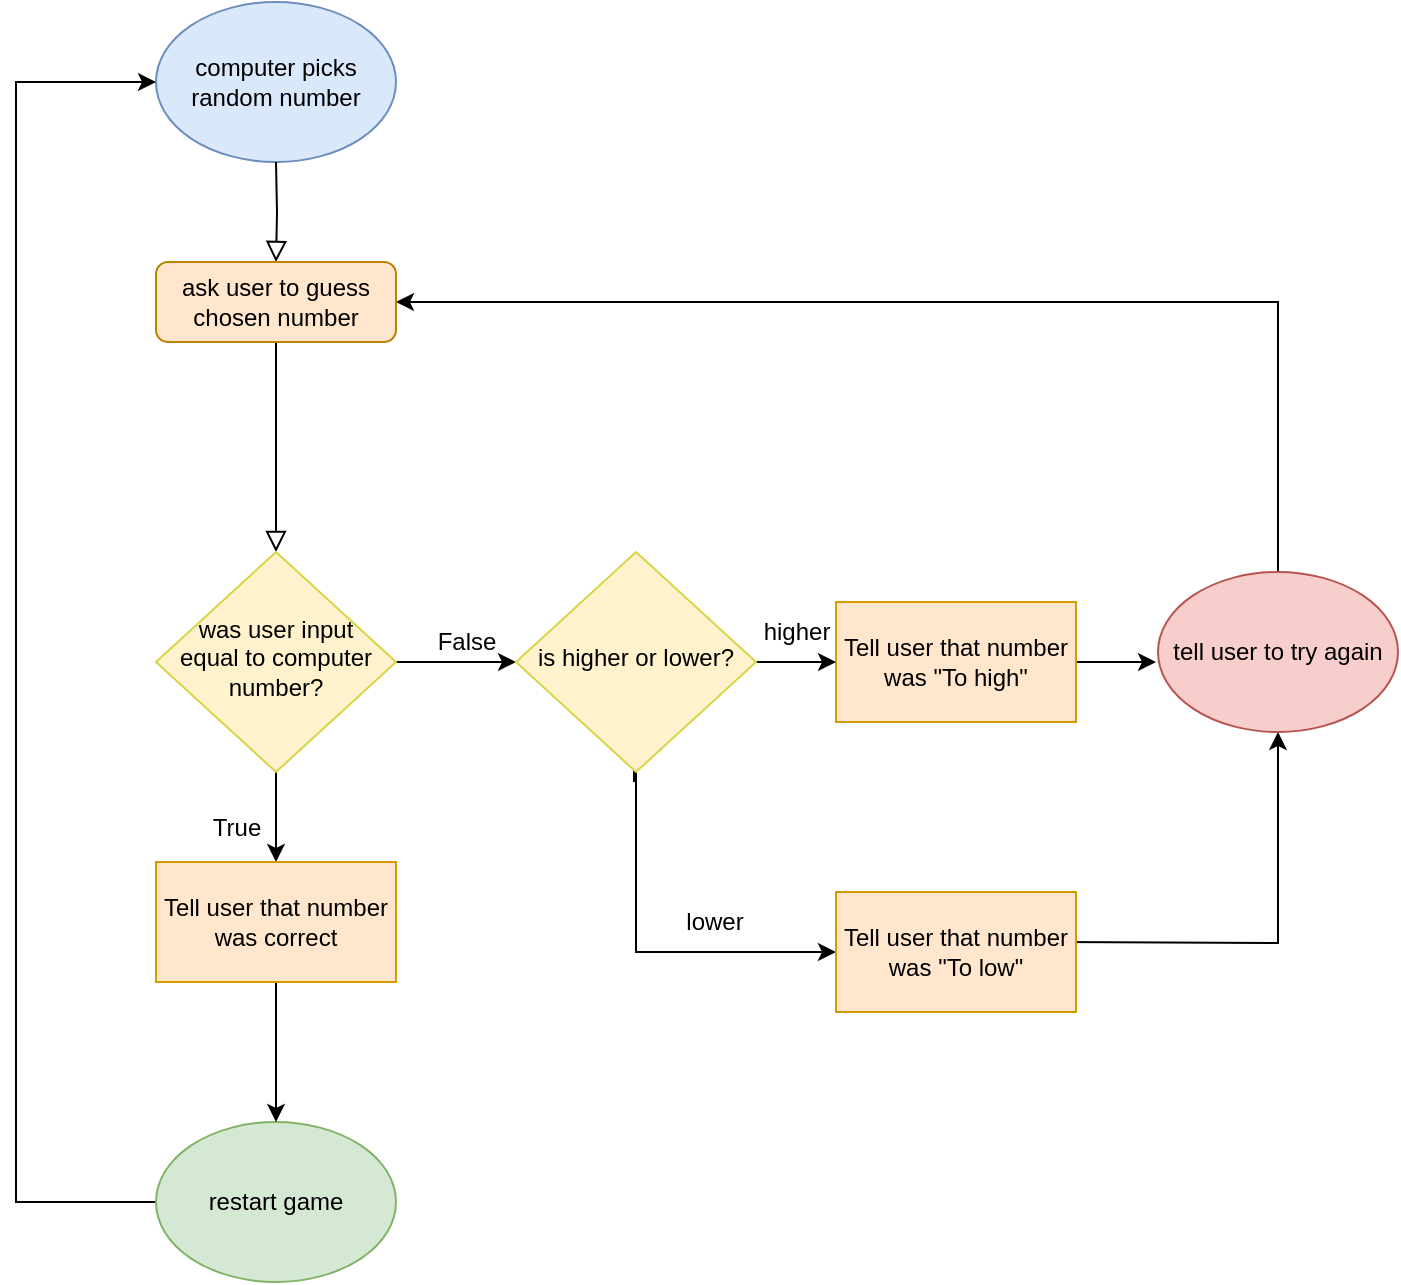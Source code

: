 <mxfile version="21.3.2" type="device">
  <diagram id="C5RBs43oDa-KdzZeNtuy" name="Page-1">
    <mxGraphModel dx="1434" dy="796" grid="1" gridSize="10" guides="1" tooltips="1" connect="1" arrows="1" fold="1" page="1" pageScale="1" pageWidth="827" pageHeight="1169" math="0" shadow="0">
      <root>
        <mxCell id="WIyWlLk6GJQsqaUBKTNV-0" />
        <mxCell id="WIyWlLk6GJQsqaUBKTNV-1" parent="WIyWlLk6GJQsqaUBKTNV-0" />
        <mxCell id="f08xTXTvxkYc8bdYcFdr-26" value="computer picks random number" style="ellipse;whiteSpace=wrap;html=1;fillColor=#dae8fc;strokeColor=#6c8ebf;" vertex="1" parent="WIyWlLk6GJQsqaUBKTNV-1">
          <mxGeometry x="160" width="120" height="80" as="geometry" />
        </mxCell>
        <mxCell id="WIyWlLk6GJQsqaUBKTNV-2" value="" style="rounded=0;html=1;jettySize=auto;orthogonalLoop=1;fontSize=11;endArrow=block;endFill=0;endSize=8;strokeWidth=1;shadow=0;labelBackgroundColor=none;edgeStyle=orthogonalEdgeStyle;fontColor=default;entryX=0.5;entryY=0;entryDx=0;entryDy=0;" parent="WIyWlLk6GJQsqaUBKTNV-1" source="f08xTXTvxkYc8bdYcFdr-0" target="WIyWlLk6GJQsqaUBKTNV-6" edge="1">
          <mxGeometry relative="1" as="geometry">
            <mxPoint x="220" y="80" as="sourcePoint" />
            <mxPoint x="220" y="280" as="targetPoint" />
          </mxGeometry>
        </mxCell>
        <mxCell id="f08xTXTvxkYc8bdYcFdr-22" style="edgeStyle=orthogonalEdgeStyle;rounded=0;orthogonalLoop=1;jettySize=auto;html=1;entryX=0.5;entryY=0;entryDx=0;entryDy=0;" edge="1" parent="WIyWlLk6GJQsqaUBKTNV-1" source="WIyWlLk6GJQsqaUBKTNV-6">
          <mxGeometry relative="1" as="geometry">
            <mxPoint x="220" y="430" as="targetPoint" />
          </mxGeometry>
        </mxCell>
        <mxCell id="f08xTXTvxkYc8bdYcFdr-36" style="edgeStyle=orthogonalEdgeStyle;rounded=0;orthogonalLoop=1;jettySize=auto;html=1;exitX=1;exitY=0.5;exitDx=0;exitDy=0;entryX=0;entryY=0.5;entryDx=0;entryDy=0;" edge="1" parent="WIyWlLk6GJQsqaUBKTNV-1" source="WIyWlLk6GJQsqaUBKTNV-6" target="f08xTXTvxkYc8bdYcFdr-35">
          <mxGeometry relative="1" as="geometry">
            <Array as="points">
              <mxPoint x="280" y="330" />
            </Array>
          </mxGeometry>
        </mxCell>
        <mxCell id="WIyWlLk6GJQsqaUBKTNV-6" value="was user input equal to computer number?" style="rhombus;whiteSpace=wrap;html=1;shadow=0;fontFamily=Helvetica;fontSize=12;align=center;strokeWidth=1;spacing=6;spacingTop=-4;labelBackgroundColor=none;fillColor=#fff2cc;strokeColor=#D6D647;" parent="WIyWlLk6GJQsqaUBKTNV-1" vertex="1">
          <mxGeometry x="160" y="275" width="120" height="110" as="geometry" />
        </mxCell>
        <mxCell id="f08xTXTvxkYc8bdYcFdr-6" style="edgeStyle=orthogonalEdgeStyle;rounded=0;orthogonalLoop=1;jettySize=auto;html=1;entryX=0;entryY=0.5;entryDx=0;entryDy=0;exitX=0;exitY=0.5;exitDx=0;exitDy=0;" edge="1" parent="WIyWlLk6GJQsqaUBKTNV-1" source="f08xTXTvxkYc8bdYcFdr-27" target="f08xTXTvxkYc8bdYcFdr-26">
          <mxGeometry relative="1" as="geometry">
            <mxPoint x="160" y="100" as="targetPoint" />
            <mxPoint x="170" y="600" as="sourcePoint" />
            <Array as="points">
              <mxPoint x="90" y="600" />
              <mxPoint x="90" y="40" />
            </Array>
          </mxGeometry>
        </mxCell>
        <mxCell id="f08xTXTvxkYc8bdYcFdr-21" style="edgeStyle=orthogonalEdgeStyle;rounded=0;orthogonalLoop=1;jettySize=auto;html=1;entryX=0.5;entryY=1;entryDx=0;entryDy=0;" edge="1" parent="WIyWlLk6GJQsqaUBKTNV-1" target="f08xTXTvxkYc8bdYcFdr-28">
          <mxGeometry relative="1" as="geometry">
            <mxPoint x="721" y="350" as="targetPoint" />
            <mxPoint x="611" y="470" as="sourcePoint" />
          </mxGeometry>
        </mxCell>
        <mxCell id="f08xTXTvxkYc8bdYcFdr-24" style="edgeStyle=orthogonalEdgeStyle;rounded=0;orthogonalLoop=1;jettySize=auto;html=1;entryX=0;entryY=0.5;entryDx=0;entryDy=0;" edge="1" parent="WIyWlLk6GJQsqaUBKTNV-1" target="f08xTXTvxkYc8bdYcFdr-30">
          <mxGeometry relative="1" as="geometry">
            <mxPoint x="399" y="390" as="sourcePoint" />
            <mxPoint x="490" y="475" as="targetPoint" />
            <Array as="points">
              <mxPoint x="399" y="380" />
              <mxPoint x="400" y="380" />
              <mxPoint x="400" y="475" />
            </Array>
          </mxGeometry>
        </mxCell>
        <mxCell id="f08xTXTvxkYc8bdYcFdr-16" value="False" style="text;html=1;align=center;verticalAlign=middle;resizable=0;points=[];autosize=1;strokeColor=none;fillColor=none;" vertex="1" parent="WIyWlLk6GJQsqaUBKTNV-1">
          <mxGeometry x="290" y="305" width="50" height="30" as="geometry" />
        </mxCell>
        <mxCell id="f08xTXTvxkYc8bdYcFdr-23" value="True" style="text;html=1;align=center;verticalAlign=middle;resizable=0;points=[];autosize=1;strokeColor=none;fillColor=none;" vertex="1" parent="WIyWlLk6GJQsqaUBKTNV-1">
          <mxGeometry x="175" y="398" width="50" height="30" as="geometry" />
        </mxCell>
        <mxCell id="f08xTXTvxkYc8bdYcFdr-27" value="restart game" style="ellipse;whiteSpace=wrap;html=1;fillColor=#d5e8d4;strokeColor=#82b366;" vertex="1" parent="WIyWlLk6GJQsqaUBKTNV-1">
          <mxGeometry x="160" y="560" width="120" height="80" as="geometry" />
        </mxCell>
        <mxCell id="f08xTXTvxkYc8bdYcFdr-41" style="edgeStyle=orthogonalEdgeStyle;rounded=0;orthogonalLoop=1;jettySize=auto;html=1;entryX=1;entryY=0.5;entryDx=0;entryDy=0;" edge="1" parent="WIyWlLk6GJQsqaUBKTNV-1" source="f08xTXTvxkYc8bdYcFdr-28" target="f08xTXTvxkYc8bdYcFdr-0">
          <mxGeometry relative="1" as="geometry">
            <Array as="points">
              <mxPoint x="721" y="150" />
            </Array>
          </mxGeometry>
        </mxCell>
        <mxCell id="f08xTXTvxkYc8bdYcFdr-28" value="tell user to try again" style="ellipse;whiteSpace=wrap;html=1;fillColor=#f8cecc;strokeColor=#b85450;" vertex="1" parent="WIyWlLk6GJQsqaUBKTNV-1">
          <mxGeometry x="661" y="285" width="120" height="80" as="geometry" />
        </mxCell>
        <mxCell id="f08xTXTvxkYc8bdYcFdr-30" value="Tell user that number was &quot;To low&quot;" style="rounded=0;whiteSpace=wrap;html=1;fillColor=#ffe6cc;strokeColor=#d79b00;" vertex="1" parent="WIyWlLk6GJQsqaUBKTNV-1">
          <mxGeometry x="500" y="445" width="120" height="60" as="geometry" />
        </mxCell>
        <mxCell id="f08xTXTvxkYc8bdYcFdr-42" style="edgeStyle=orthogonalEdgeStyle;rounded=0;orthogonalLoop=1;jettySize=auto;html=1;" edge="1" parent="WIyWlLk6GJQsqaUBKTNV-1" source="f08xTXTvxkYc8bdYcFdr-31">
          <mxGeometry relative="1" as="geometry">
            <mxPoint x="660" y="330" as="targetPoint" />
          </mxGeometry>
        </mxCell>
        <mxCell id="f08xTXTvxkYc8bdYcFdr-31" value="Tell user that number was &quot;To high&quot;" style="rounded=0;whiteSpace=wrap;html=1;fillColor=#ffe6cc;strokeColor=#d79b00;" vertex="1" parent="WIyWlLk6GJQsqaUBKTNV-1">
          <mxGeometry x="500" y="300" width="120" height="60" as="geometry" />
        </mxCell>
        <mxCell id="f08xTXTvxkYc8bdYcFdr-34" style="edgeStyle=orthogonalEdgeStyle;rounded=0;orthogonalLoop=1;jettySize=auto;html=1;entryX=0.5;entryY=0;entryDx=0;entryDy=0;" edge="1" parent="WIyWlLk6GJQsqaUBKTNV-1" source="f08xTXTvxkYc8bdYcFdr-32" target="f08xTXTvxkYc8bdYcFdr-27">
          <mxGeometry relative="1" as="geometry" />
        </mxCell>
        <mxCell id="f08xTXTvxkYc8bdYcFdr-32" value="Tell user that number was correct" style="rounded=0;whiteSpace=wrap;html=1;fillColor=#ffe6cc;strokeColor=#d79b00;" vertex="1" parent="WIyWlLk6GJQsqaUBKTNV-1">
          <mxGeometry x="160" y="430" width="120" height="60" as="geometry" />
        </mxCell>
        <mxCell id="f08xTXTvxkYc8bdYcFdr-40" style="edgeStyle=orthogonalEdgeStyle;rounded=0;orthogonalLoop=1;jettySize=auto;html=1;entryX=0;entryY=0.5;entryDx=0;entryDy=0;" edge="1" parent="WIyWlLk6GJQsqaUBKTNV-1" source="f08xTXTvxkYc8bdYcFdr-35" target="f08xTXTvxkYc8bdYcFdr-31">
          <mxGeometry relative="1" as="geometry">
            <mxPoint x="490" y="340" as="targetPoint" />
            <Array as="points">
              <mxPoint x="460" y="330" />
              <mxPoint x="460" y="330" />
            </Array>
          </mxGeometry>
        </mxCell>
        <mxCell id="f08xTXTvxkYc8bdYcFdr-35" value="is higher or lower?" style="rhombus;whiteSpace=wrap;html=1;shadow=0;fontFamily=Helvetica;fontSize=12;align=center;strokeWidth=1;spacing=6;spacingTop=-4;labelBackgroundColor=none;fillColor=#fff2cc;strokeColor=#D6D647;" vertex="1" parent="WIyWlLk6GJQsqaUBKTNV-1">
          <mxGeometry x="340" y="275" width="120" height="110" as="geometry" />
        </mxCell>
        <mxCell id="f08xTXTvxkYc8bdYcFdr-37" value="" style="rounded=0;html=1;jettySize=auto;orthogonalLoop=1;fontSize=11;endArrow=block;endFill=0;endSize=8;strokeWidth=1;shadow=0;labelBackgroundColor=none;edgeStyle=orthogonalEdgeStyle;fontColor=default;entryX=0.5;entryY=0;entryDx=0;entryDy=0;" edge="1" parent="WIyWlLk6GJQsqaUBKTNV-1" target="f08xTXTvxkYc8bdYcFdr-0">
          <mxGeometry relative="1" as="geometry">
            <mxPoint x="220" y="80" as="sourcePoint" />
            <mxPoint x="220" y="285" as="targetPoint" />
          </mxGeometry>
        </mxCell>
        <mxCell id="f08xTXTvxkYc8bdYcFdr-0" value="ask user to guess chosen number" style="rounded=1;whiteSpace=wrap;html=1;fontSize=12;glass=0;strokeWidth=1;shadow=0;labelBackgroundColor=none;fillColor=#ffe6cc;strokeColor=#B88400;" vertex="1" parent="WIyWlLk6GJQsqaUBKTNV-1">
          <mxGeometry x="160" y="130" width="120" height="40" as="geometry" />
        </mxCell>
        <mxCell id="f08xTXTvxkYc8bdYcFdr-43" value="higher" style="text;html=1;align=center;verticalAlign=middle;resizable=0;points=[];autosize=1;strokeColor=none;fillColor=none;" vertex="1" parent="WIyWlLk6GJQsqaUBKTNV-1">
          <mxGeometry x="450" y="300" width="60" height="30" as="geometry" />
        </mxCell>
        <mxCell id="f08xTXTvxkYc8bdYcFdr-44" value="lower" style="text;html=1;align=center;verticalAlign=middle;resizable=0;points=[];autosize=1;strokeColor=none;fillColor=none;" vertex="1" parent="WIyWlLk6GJQsqaUBKTNV-1">
          <mxGeometry x="414" y="445" width="50" height="30" as="geometry" />
        </mxCell>
      </root>
    </mxGraphModel>
  </diagram>
</mxfile>
